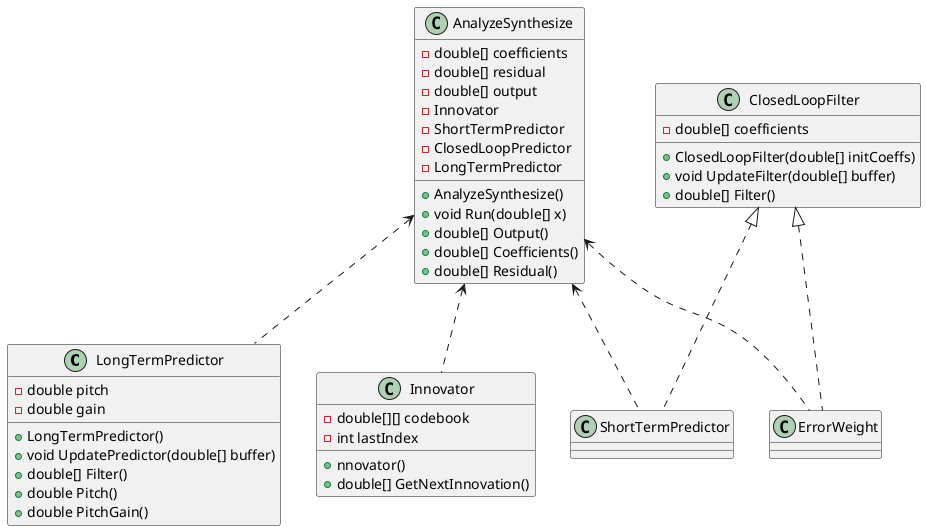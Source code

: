 @startuml

	class LongTermPredictor {
		+LongTermPredictor()
		+void UpdatePredictor(double[] buffer)
		+double[] Filter()
		+double Pitch()
		+double PitchGain()
		-double pitch
		-double gain
	}
	
	class ClosedLoopFilter {
		+ClosedLoopFilter(double[] initCoeffs)
		+void UpdateFilter(double[] buffer)
		+double[] Filter()
		-double[] coefficients
	}
	
	class ShortTermPredictor {

	}
	class ErrorWeight {

	}
	
	class Innovator {
		+nnovator()
		+double[] GetNextInnovation()
		-double[][] codebook
		-int lastIndex
	}
	
	class AnalyzeSynthesize {
		+AnalyzeSynthesize()
		+void Run(double[] x)
		+double[] Output()
		+double[] Coefficients()
		+double[] Residual()
		-double[] coefficients
		-double[] residual
		-double[] output
		-Innovator
		-ShortTermPredictor
		-ClosedLoopPredictor
		-LongTermPredictor
	}
	
	AnalyzeSynthesize <.. Innovator
	AnalyzeSynthesize <.. LongTermPredictor 
	AnalyzeSynthesize <.. ShortTermPredictor
	AnalyzeSynthesize <.. ErrorWeight	
	ClosedLoopFilter <|.. ShortTermPredictor
	ClosedLoopFilter <|.. ErrorWeight
	
@enduml
